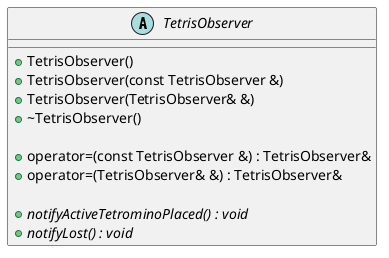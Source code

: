 /' authors Ernest Jonas Rafaou '/
@startuml (id = TetrisObserver)
abstract class TetrisObserver {
	+TetrisObserver()
	+TetrisObserver(const TetrisObserver &)
	+TetrisObserver(TetrisObserver& &)
	+~TetrisObserver()

	+operator=(const TetrisObserver &) : TetrisObserver&
	+operator=(TetrisObserver& &) : TetrisObserver&
	
	+{abstract} notifyActiveTetrominoPlaced() : void
	+{abstract} notifyLost() : void
}
@enduml